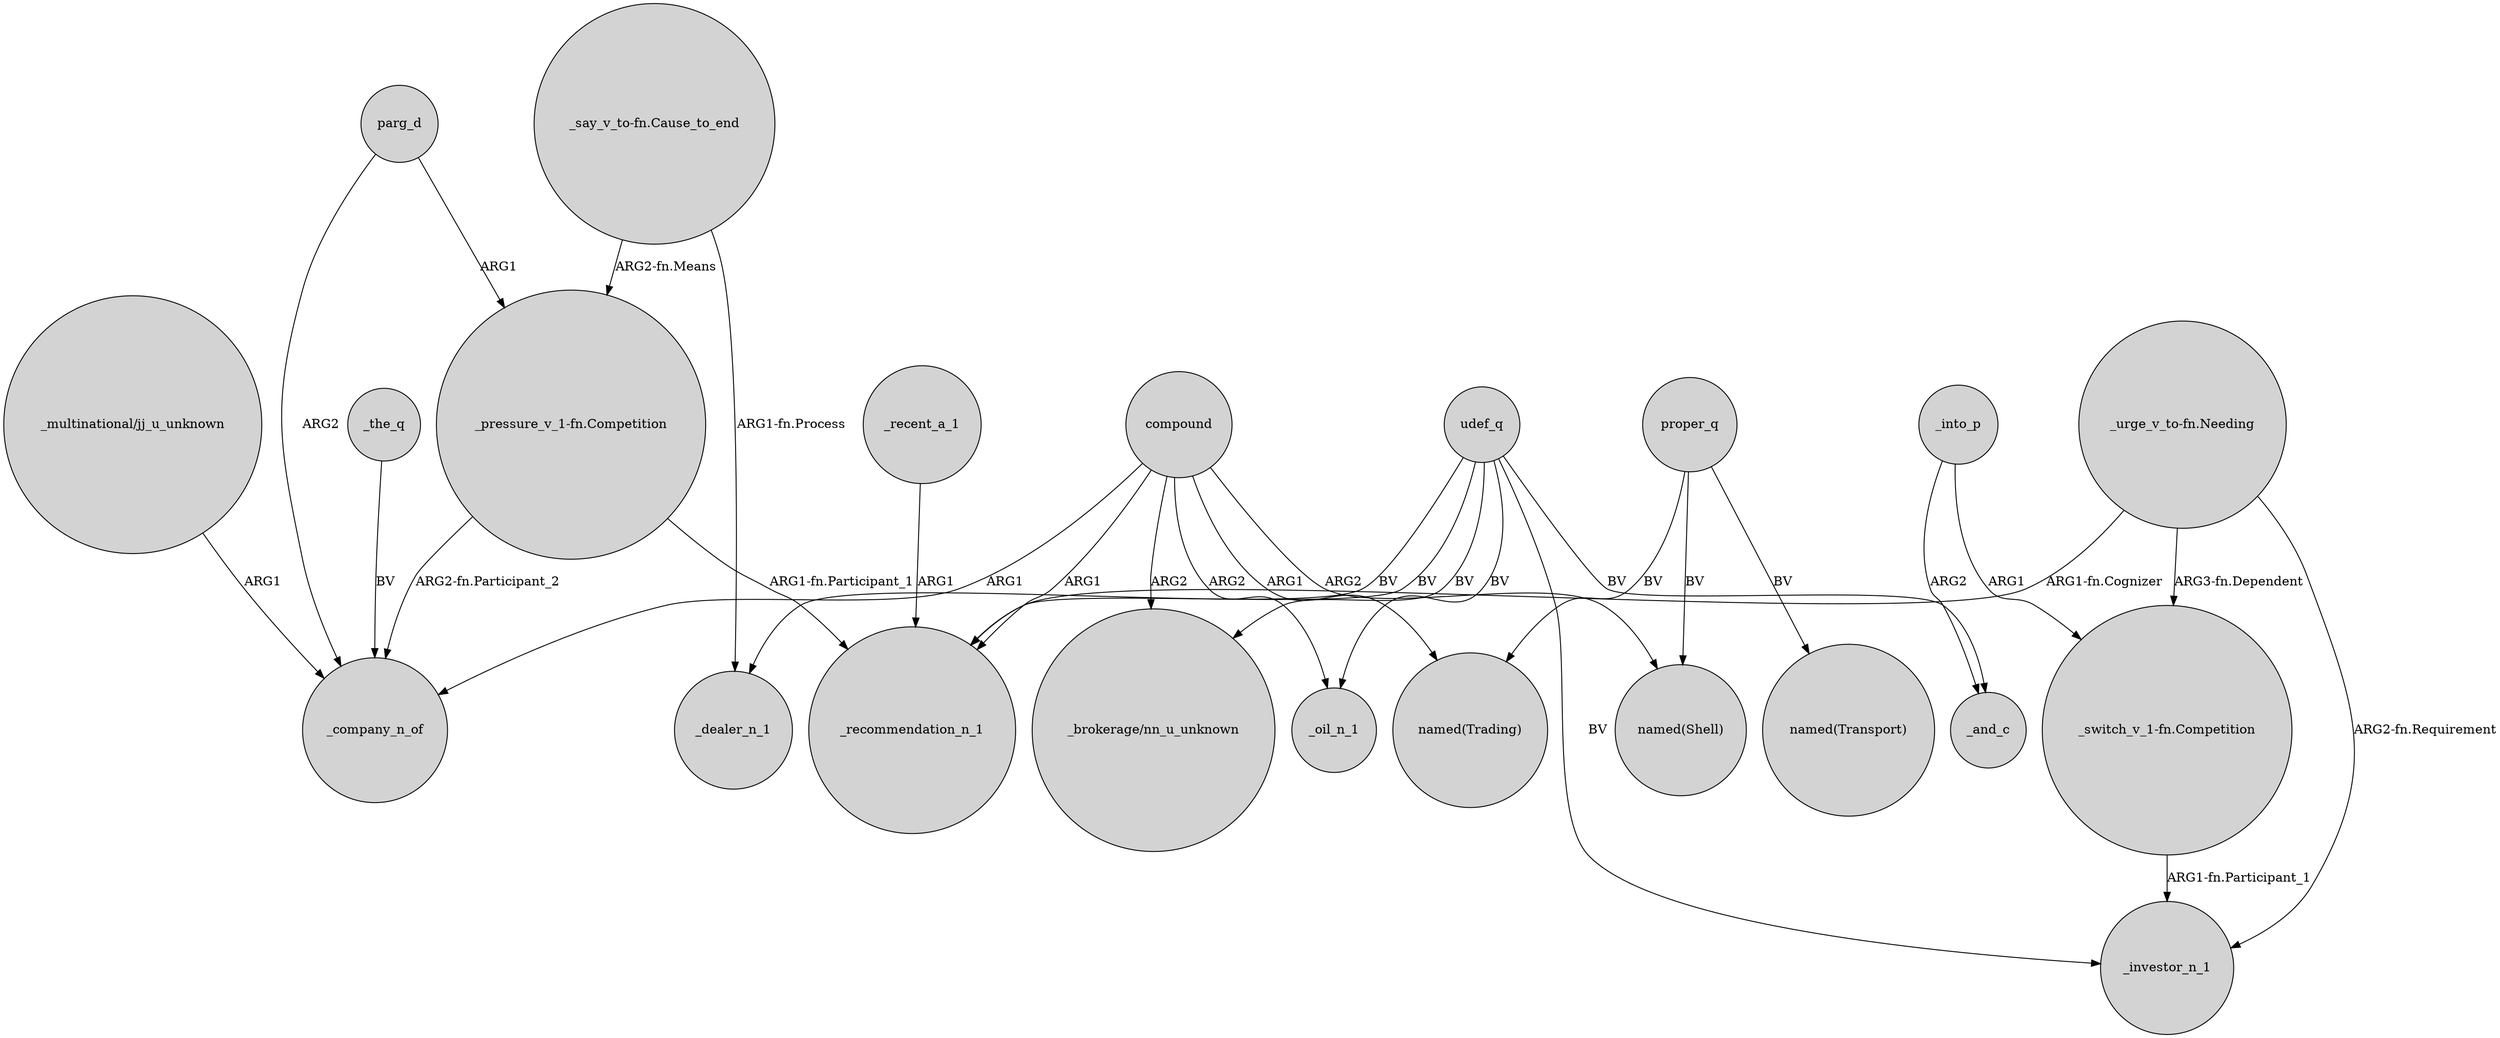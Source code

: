 digraph {
	node [shape=circle style=filled]
	"_say_v_to-fn.Cause_to_end" -> _dealer_n_1 [label="ARG1-fn.Process"]
	_into_p -> "_switch_v_1-fn.Competition" [label=ARG1]
	"_multinational/jj_u_unknown" -> _company_n_of [label=ARG1]
	_recent_a_1 -> _recommendation_n_1 [label=ARG1]
	_into_p -> _and_c [label=ARG2]
	"_pressure_v_1-fn.Competition" -> _company_n_of [label="ARG2-fn.Participant_2"]
	udef_q -> _oil_n_1 [label=BV]
	compound -> "named(Trading)" [label=ARG1]
	proper_q -> "named(Transport)" [label=BV]
	"_urge_v_to-fn.Needing" -> _investor_n_1 [label="ARG2-fn.Requirement"]
	compound -> "named(Shell)" [label=ARG2]
	compound -> _company_n_of [label=ARG1]
	compound -> "_brokerage/nn_u_unknown" [label=ARG2]
	parg_d -> _company_n_of [label=ARG2]
	udef_q -> _and_c [label=BV]
	udef_q -> "_brokerage/nn_u_unknown" [label=BV]
	"_pressure_v_1-fn.Competition" -> _recommendation_n_1 [label="ARG1-fn.Participant_1"]
	"_urge_v_to-fn.Needing" -> _recommendation_n_1 [label="ARG1-fn.Cognizer"]
	proper_q -> "named(Trading)" [label=BV]
	"_say_v_to-fn.Cause_to_end" -> "_pressure_v_1-fn.Competition" [label="ARG2-fn.Means"]
	compound -> _oil_n_1 [label=ARG2]
	parg_d -> "_pressure_v_1-fn.Competition" [label=ARG1]
	udef_q -> _dealer_n_1 [label=BV]
	proper_q -> "named(Shell)" [label=BV]
	"_urge_v_to-fn.Needing" -> "_switch_v_1-fn.Competition" [label="ARG3-fn.Dependent"]
	compound -> _recommendation_n_1 [label=ARG1]
	udef_q -> _recommendation_n_1 [label=BV]
	"_switch_v_1-fn.Competition" -> _investor_n_1 [label="ARG1-fn.Participant_1"]
	udef_q -> _investor_n_1 [label=BV]
	_the_q -> _company_n_of [label=BV]
}
